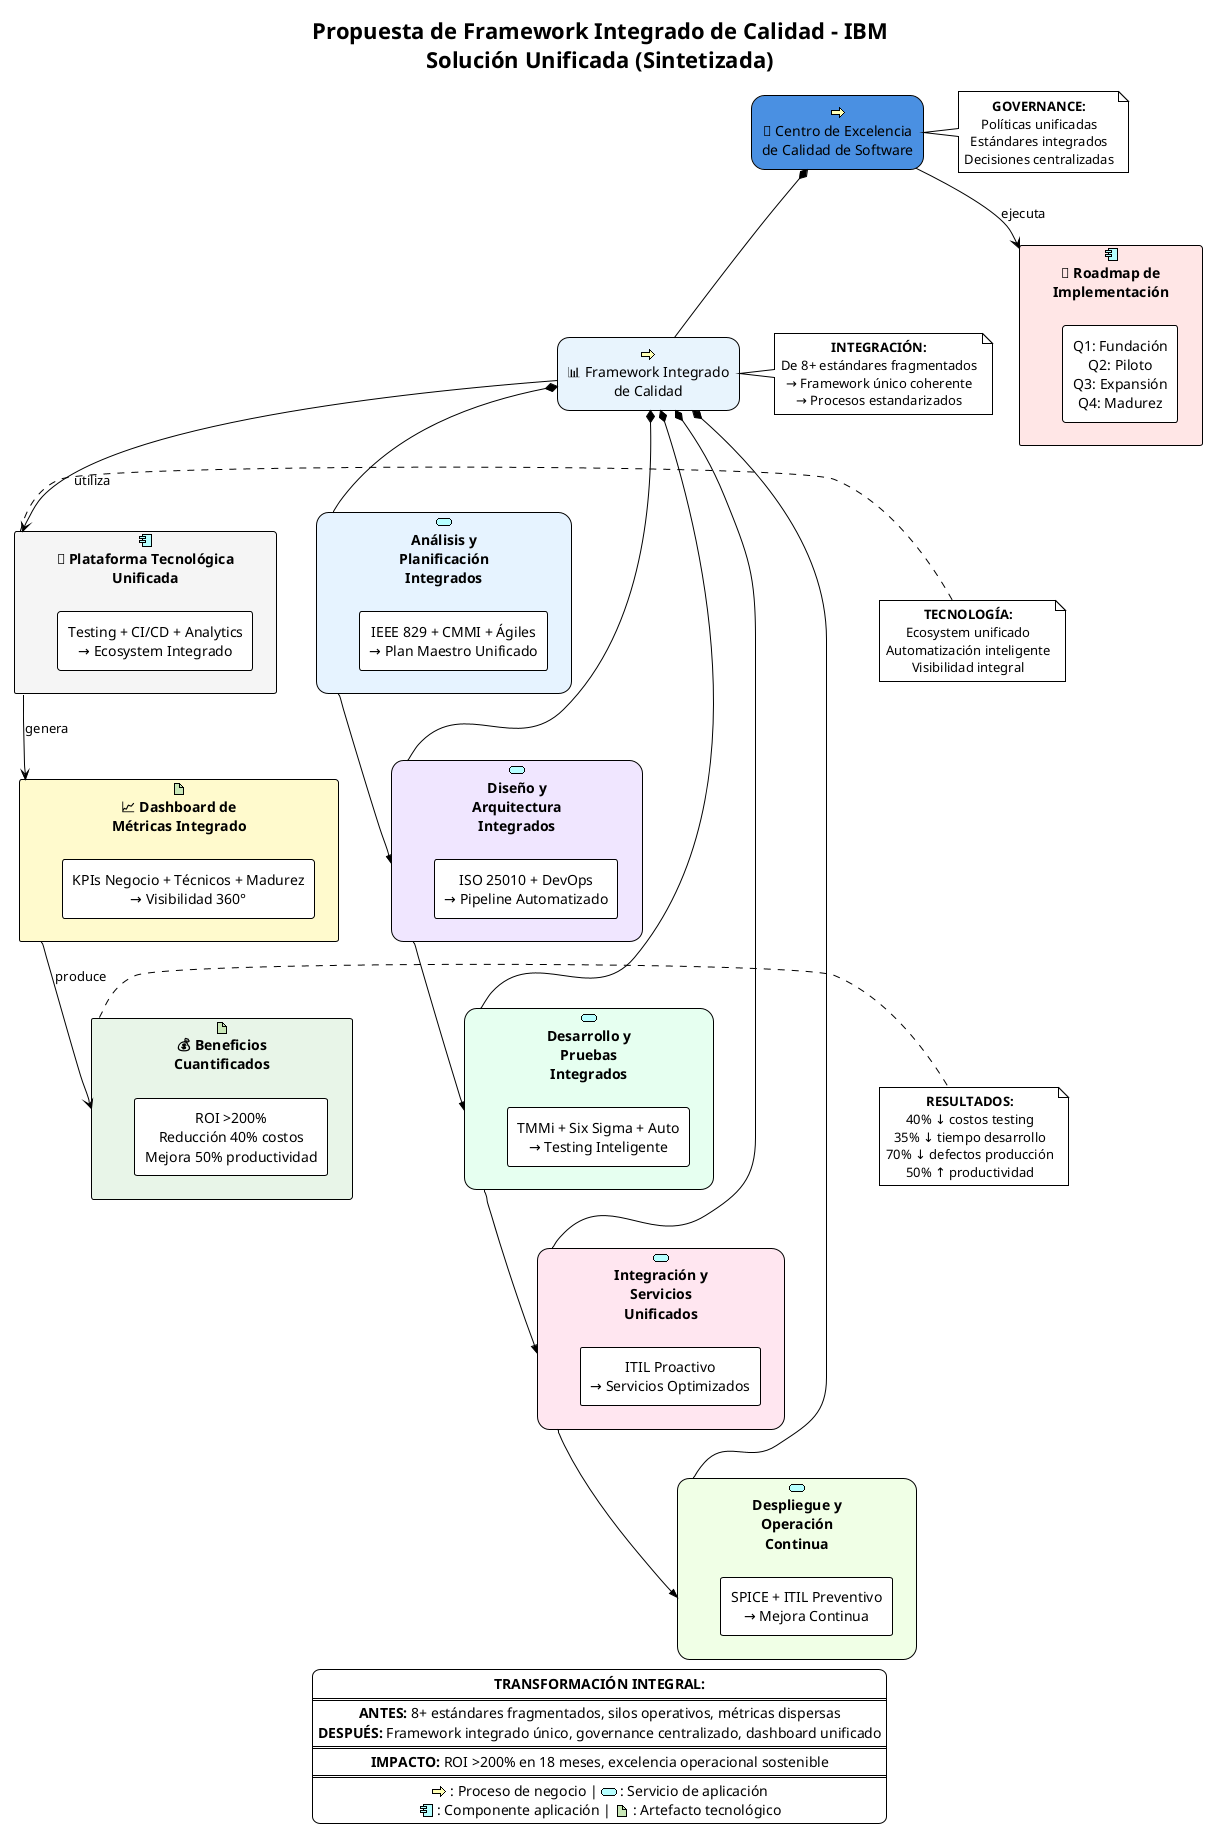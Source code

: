 @startuml Solucion_Integrada_IBM_Vertical_Sintetizada
!theme plain
title Propuesta de Framework Integrado de Calidad - IBM\nSolución Unificada (Sintetizada)

skinparam rectangle<<behavior>> {
    roundCorner 25
}

sprite $bProcess jar:archimate/business-process
sprite $aService jar:archimate/application-service
sprite $aComponent jar:archimate/application-component
sprite $tArtifact jar:archimate/technology-artifact

skinparam backgroundColor #FFFFFF
skinparam defaultTextAlignment center

' === GOVERNANCE UNIFICADO ===
rectangle "🎯 Centro de Excelencia\nde Calidad de Software" as governance <<$bProcess>><<behavior>> #4A90E2

' === FRAMEWORK INTEGRADO ===
rectangle "📊 Framework Integrado\nde Calidad" as framework <<$bProcess>><<behavior>> #E8F4FD

' === FASES INTEGRADAS ===
rectangle "Análisis y\nPlanificación\nIntegrados" as fase1 <<$aService>><<behavior>> #E6F3FF {
    rectangle "IEEE 829 + CMMI + Ágiles\n→ Plan Maestro Unificado" as int1
}

rectangle "Diseño y\nArquitectura\nIntegrados" as fase2 <<$aService>><<behavior>> #F0E6FF {
    rectangle "ISO 25010 + DevOps\n→ Pipeline Automatizado" as int2
}

rectangle "Desarrollo y\nPruebas\nIntegrados" as fase3 <<$aService>><<behavior>> #E6FFF0 {
    rectangle "TMMi + Six Sigma + Auto\n→ Testing Inteligente" as int3
}

rectangle "Integración y\nServicios\nUnificados" as fase4 <<$aService>><<behavior>> #FFE6F0 {
    rectangle "ITIL Proactivo\n→ Servicios Optimizados" as int4
}

rectangle "Despliegue y\nOperación\nContinua" as fase5 <<$aService>><<behavior>> #F0FFE6 {
    rectangle "SPICE + ITIL Preventivo\n→ Mejora Continua" as int5
}

' === PLATAFORMA TECNOLÓGICA UNIFICADA ===
rectangle "🔧 Plataforma Tecnológica\nUnificada" as plataforma <<$aComponent>> #F5F5F5 {
    rectangle "Testing + CI/CD + Analytics\n→ Ecosystem Integrado" as tools_unified
}

' === SISTEMA DE MÉTRICAS INTEGRADO ===
rectangle "📈 Dashboard de\nMétricas Integrado" as metricas <<$tArtifact>> #FFFACD {
    rectangle "KPIs Negocio + Técnicos + Madurez\n→ Visibilidad 360°" as kpis_unified
}

' === BENEFICIOS CUANTIFICADOS ===
rectangle "💰 Beneficios\nCuantificados" as beneficios <<$tArtifact>> #E8F5E8 {
    rectangle "ROI >200%\nReducción 40% costos\nMejora 50% productividad" as roi_unified
}

' === COMPOSICIÓN Y FLUJO VERTICAL ===
governance *-down- framework
framework *-down- fase1
framework *-down- fase2
framework *-down- fase3
framework *-down- fase4
framework *-down- fase5

' === FLUJO SECUENCIAL ===
fase1 -down->> fase2
fase2 -down->> fase3
fase3 -down->> fase4
fase4 -down->> fase5

' === SOPORTE TECNOLÓGICO ===
framework -down-> plataforma : "utiliza"
plataforma -down-> metricas : "genera"
metricas -down-> beneficios : "produce"

' === ROADMAP DE IMPLEMENTACIÓN ===
rectangle "📅 Roadmap de\nImplementación" as roadmap <<$aComponent>> #FFE6E6 {
    rectangle "Q1: Fundación\nQ2: Piloto\nQ3: Expansión\nQ4: Madurez" as timeline
}

governance -down-> roadmap : "ejecuta"

' === TRANSFORMACIÓN CLAVE ===
note right of governance : **GOVERNANCE:**\nPolíticas unificadas\nEstándares integrados\nDecisiones centralizadas

note right of framework : **INTEGRACIÓN:**\nDe 8+ estándares fragmentados\n→ Framework único coherente\n→ Procesos estandarizados

note right of plataforma : **TECNOLOGÍA:**\nEcosystem unificado\nAutomatización inteligente\nVisibilidad integral

note right of beneficios : **RESULTADOS:**\n40% ↓ costos testing\n35% ↓ tiempo desarrollo\n70% ↓ defectos producción\n50% ↑ productividad

legend bottom
**TRANSFORMACIÓN INTEGRAL:**
====
**ANTES:** 8+ estándares fragmentados, silos operativos, métricas dispersas
**DESPUÉS:** Framework integrado único, governance centralizado, dashboard unificado
====
**IMPACTO:** ROI >200% en 18 meses, excelencia operacional sostenible
====
<$bProcess> : Proceso de negocio | <$aService> : Servicio de aplicación
<$aComponent> : Componente aplicación | <$tArtifact> : Artefacto tecnológico
endlegend

@enduml
